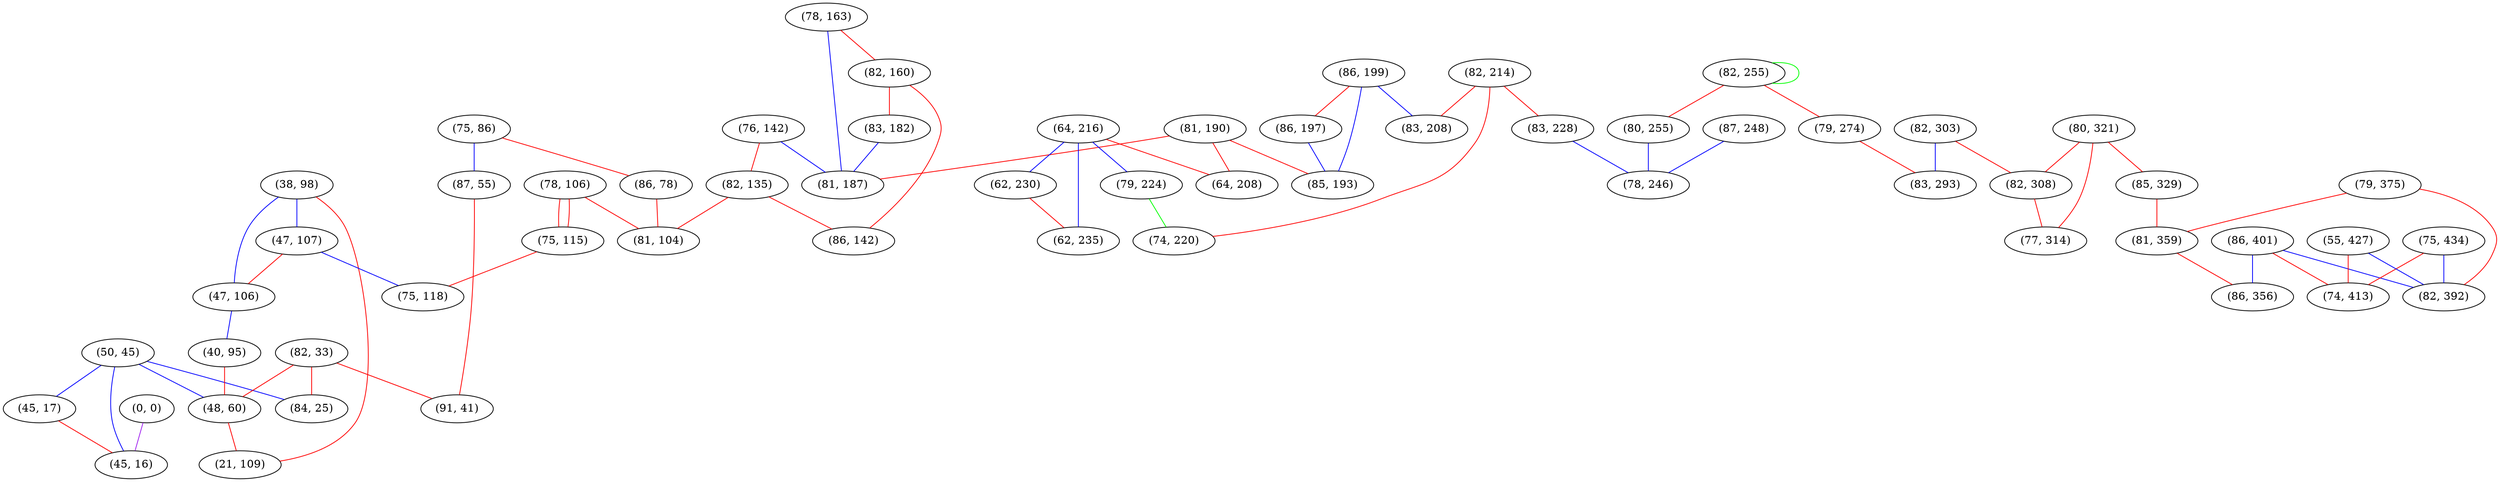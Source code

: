 graph "" {
"(50, 45)";
"(82, 214)";
"(76, 142)";
"(86, 401)";
"(81, 190)";
"(80, 321)";
"(82, 255)";
"(85, 329)";
"(38, 98)";
"(78, 163)";
"(75, 434)";
"(79, 375)";
"(82, 160)";
"(78, 106)";
"(45, 17)";
"(82, 303)";
"(55, 427)";
"(64, 216)";
"(83, 228)";
"(75, 86)";
"(86, 78)";
"(82, 135)";
"(47, 107)";
"(86, 199)";
"(74, 413)";
"(47, 106)";
"(75, 115)";
"(82, 33)";
"(0, 0)";
"(84, 25)";
"(79, 274)";
"(80, 255)";
"(79, 224)";
"(87, 55)";
"(40, 95)";
"(48, 60)";
"(45, 16)";
"(82, 392)";
"(82, 308)";
"(83, 293)";
"(74, 220)";
"(62, 230)";
"(75, 118)";
"(81, 104)";
"(91, 41)";
"(81, 359)";
"(83, 208)";
"(77, 314)";
"(86, 197)";
"(86, 142)";
"(62, 235)";
"(86, 356)";
"(64, 208)";
"(83, 182)";
"(85, 193)";
"(81, 187)";
"(87, 248)";
"(21, 109)";
"(78, 246)";
"(50, 45)" -- "(45, 17)"  [color=blue, key=0, weight=3];
"(50, 45)" -- "(84, 25)"  [color=blue, key=0, weight=3];
"(50, 45)" -- "(45, 16)"  [color=blue, key=0, weight=3];
"(50, 45)" -- "(48, 60)"  [color=blue, key=0, weight=3];
"(82, 214)" -- "(83, 208)"  [color=red, key=0, weight=1];
"(82, 214)" -- "(83, 228)"  [color=red, key=0, weight=1];
"(82, 214)" -- "(74, 220)"  [color=red, key=0, weight=1];
"(76, 142)" -- "(82, 135)"  [color=red, key=0, weight=1];
"(76, 142)" -- "(81, 187)"  [color=blue, key=0, weight=3];
"(86, 401)" -- "(82, 392)"  [color=blue, key=0, weight=3];
"(86, 401)" -- "(74, 413)"  [color=red, key=0, weight=1];
"(86, 401)" -- "(86, 356)"  [color=blue, key=0, weight=3];
"(81, 190)" -- "(85, 193)"  [color=red, key=0, weight=1];
"(81, 190)" -- "(64, 208)"  [color=red, key=0, weight=1];
"(81, 190)" -- "(81, 187)"  [color=red, key=0, weight=1];
"(80, 321)" -- "(85, 329)"  [color=red, key=0, weight=1];
"(80, 321)" -- "(77, 314)"  [color=red, key=0, weight=1];
"(80, 321)" -- "(82, 308)"  [color=red, key=0, weight=1];
"(82, 255)" -- "(82, 255)"  [color=green, key=0, weight=2];
"(82, 255)" -- "(79, 274)"  [color=red, key=0, weight=1];
"(82, 255)" -- "(80, 255)"  [color=red, key=0, weight=1];
"(85, 329)" -- "(81, 359)"  [color=red, key=0, weight=1];
"(38, 98)" -- "(47, 107)"  [color=blue, key=0, weight=3];
"(38, 98)" -- "(21, 109)"  [color=red, key=0, weight=1];
"(38, 98)" -- "(47, 106)"  [color=blue, key=0, weight=3];
"(78, 163)" -- "(82, 160)"  [color=red, key=0, weight=1];
"(78, 163)" -- "(81, 187)"  [color=blue, key=0, weight=3];
"(75, 434)" -- "(82, 392)"  [color=blue, key=0, weight=3];
"(75, 434)" -- "(74, 413)"  [color=red, key=0, weight=1];
"(79, 375)" -- "(82, 392)"  [color=red, key=0, weight=1];
"(79, 375)" -- "(81, 359)"  [color=red, key=0, weight=1];
"(82, 160)" -- "(83, 182)"  [color=red, key=0, weight=1];
"(82, 160)" -- "(86, 142)"  [color=red, key=0, weight=1];
"(78, 106)" -- "(81, 104)"  [color=red, key=0, weight=1];
"(78, 106)" -- "(75, 115)"  [color=red, key=0, weight=1];
"(78, 106)" -- "(75, 115)"  [color=red, key=1, weight=1];
"(45, 17)" -- "(45, 16)"  [color=red, key=0, weight=1];
"(82, 303)" -- "(82, 308)"  [color=red, key=0, weight=1];
"(82, 303)" -- "(83, 293)"  [color=blue, key=0, weight=3];
"(55, 427)" -- "(82, 392)"  [color=blue, key=0, weight=3];
"(55, 427)" -- "(74, 413)"  [color=red, key=0, weight=1];
"(64, 216)" -- "(62, 235)"  [color=blue, key=0, weight=3];
"(64, 216)" -- "(64, 208)"  [color=red, key=0, weight=1];
"(64, 216)" -- "(79, 224)"  [color=blue, key=0, weight=3];
"(64, 216)" -- "(62, 230)"  [color=blue, key=0, weight=3];
"(83, 228)" -- "(78, 246)"  [color=blue, key=0, weight=3];
"(75, 86)" -- "(87, 55)"  [color=blue, key=0, weight=3];
"(75, 86)" -- "(86, 78)"  [color=red, key=0, weight=1];
"(86, 78)" -- "(81, 104)"  [color=red, key=0, weight=1];
"(82, 135)" -- "(81, 104)"  [color=red, key=0, weight=1];
"(82, 135)" -- "(86, 142)"  [color=red, key=0, weight=1];
"(47, 107)" -- "(75, 118)"  [color=blue, key=0, weight=3];
"(47, 107)" -- "(47, 106)"  [color=red, key=0, weight=1];
"(86, 199)" -- "(83, 208)"  [color=blue, key=0, weight=3];
"(86, 199)" -- "(85, 193)"  [color=blue, key=0, weight=3];
"(86, 199)" -- "(86, 197)"  [color=red, key=0, weight=1];
"(47, 106)" -- "(40, 95)"  [color=blue, key=0, weight=3];
"(75, 115)" -- "(75, 118)"  [color=red, key=0, weight=1];
"(82, 33)" -- "(91, 41)"  [color=red, key=0, weight=1];
"(82, 33)" -- "(84, 25)"  [color=red, key=0, weight=1];
"(82, 33)" -- "(48, 60)"  [color=red, key=0, weight=1];
"(0, 0)" -- "(45, 16)"  [color=purple, key=0, weight=4];
"(79, 274)" -- "(83, 293)"  [color=red, key=0, weight=1];
"(80, 255)" -- "(78, 246)"  [color=blue, key=0, weight=3];
"(79, 224)" -- "(74, 220)"  [color=green, key=0, weight=2];
"(87, 55)" -- "(91, 41)"  [color=red, key=0, weight=1];
"(40, 95)" -- "(48, 60)"  [color=red, key=0, weight=1];
"(48, 60)" -- "(21, 109)"  [color=red, key=0, weight=1];
"(82, 308)" -- "(77, 314)"  [color=red, key=0, weight=1];
"(62, 230)" -- "(62, 235)"  [color=red, key=0, weight=1];
"(81, 359)" -- "(86, 356)"  [color=red, key=0, weight=1];
"(86, 197)" -- "(85, 193)"  [color=blue, key=0, weight=3];
"(83, 182)" -- "(81, 187)"  [color=blue, key=0, weight=3];
"(87, 248)" -- "(78, 246)"  [color=blue, key=0, weight=3];
}
